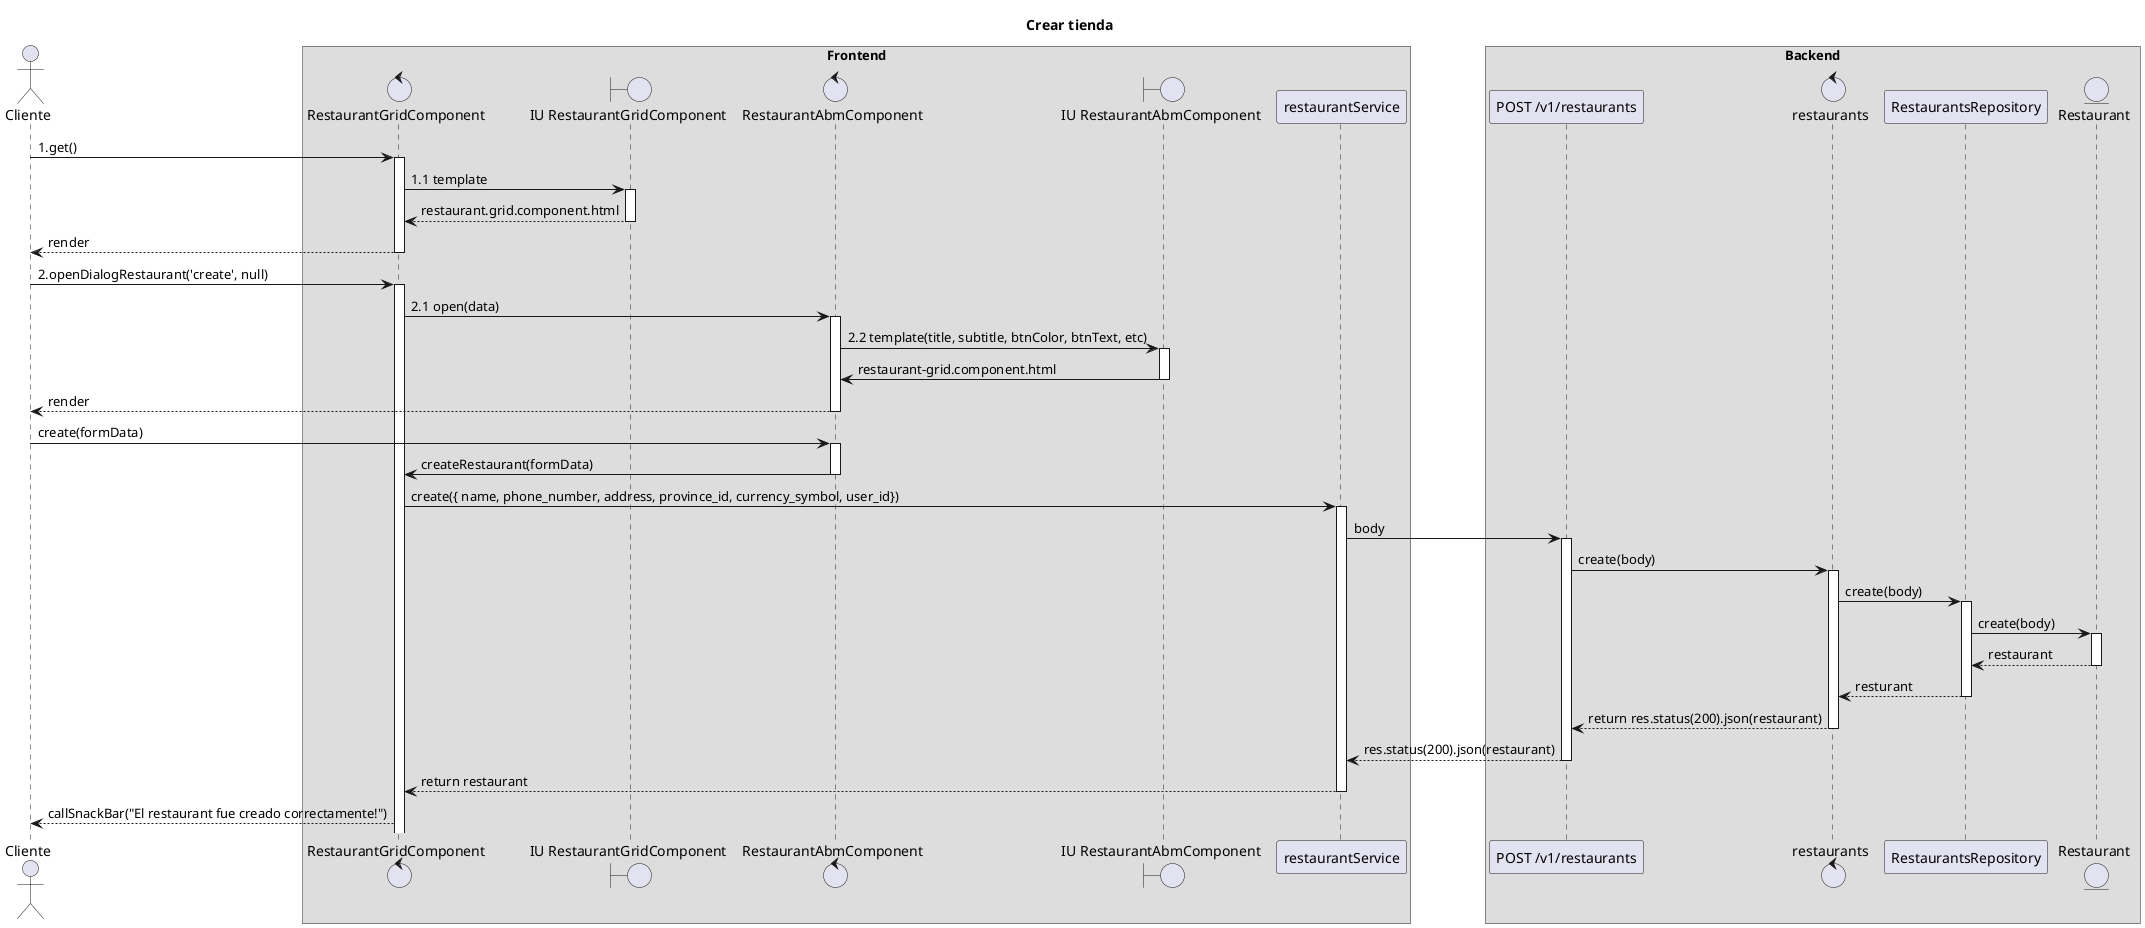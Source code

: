 @startuml
title Crear tienda
actor Cliente
box "Frontend"
control RestaurantGridComponent
boundary "IU RestaurantGridComponent"
Cliente-> RestaurantGridComponent: 1.get()
activate RestaurantGridComponent
RestaurantGridComponent->"IU RestaurantGridComponent": 1.1 template
activate "IU RestaurantGridComponent"
"IU RestaurantGridComponent"-->RestaurantGridComponent: restaurant.grid.component.html
deactivate "IU RestaurantGridComponent"
RestaurantGridComponent-->Cliente: render
deactivate RestaurantGridComponent
Cliente-> RestaurantGridComponent: 2.openDialogRestaurant('create', null)
activate RestaurantGridComponent
control RestaurantAbmComponent
RestaurantGridComponent->RestaurantAbmComponent: 2.1 open(data)
activate RestaurantAbmComponent
boundary "IU RestaurantAbmComponent"
RestaurantAbmComponent->"IU RestaurantAbmComponent": 2.2 template(title, subtitle, btnColor, btnText, etc)
activate "IU RestaurantAbmComponent"
"IU RestaurantAbmComponent"->RestaurantAbmComponent: restaurant-grid.component.html
deactivate "IU RestaurantAbmComponent"
RestaurantAbmComponent-->Cliente: render
deactivate RestaurantAbmComponent
Cliente->RestaurantAbmComponent: create(formData)
activate RestaurantAbmComponent
RestaurantAbmComponent->RestaurantGridComponent: createRestaurant(formData)
deactivate RestaurantAbmComponent
RestaurantGridComponent->restaurantService:create({ name, phone_number, address, province_id, currency_symbol, user_id})
activate restaurantService
end box
box "Backend"
restaurantService->"POST /v1/restaurants": body
activate "POST /v1/restaurants"
control restaurants
"POST /v1/restaurants"->restaurants: create(body)
activate restaurants
restaurants->RestaurantsRepository: create(body)
activate RestaurantsRepository
entity Restaurant
RestaurantsRepository->Restaurant: create(body)
activate Restaurant
Restaurant-->"RestaurantsRepository": restaurant
deactivate Restaurant
RestaurantsRepository-->restaurants: resturant
deactivate RestaurantsRepository
end box
restaurants-->"POST /v1/restaurants": return res.status(200).json(restaurant)
deactivate restaurants
"POST /v1/restaurants"-->restaurantService: res.status(200).json(restaurant)
deactivate "POST /v1/restaurants"
restaurantService-->RestaurantGridComponent: return restaurant
deactivate restaurantService
RestaurantGridComponent-->"Cliente": callSnackBar("El restaurant fue creado correctamente!")
@enduml